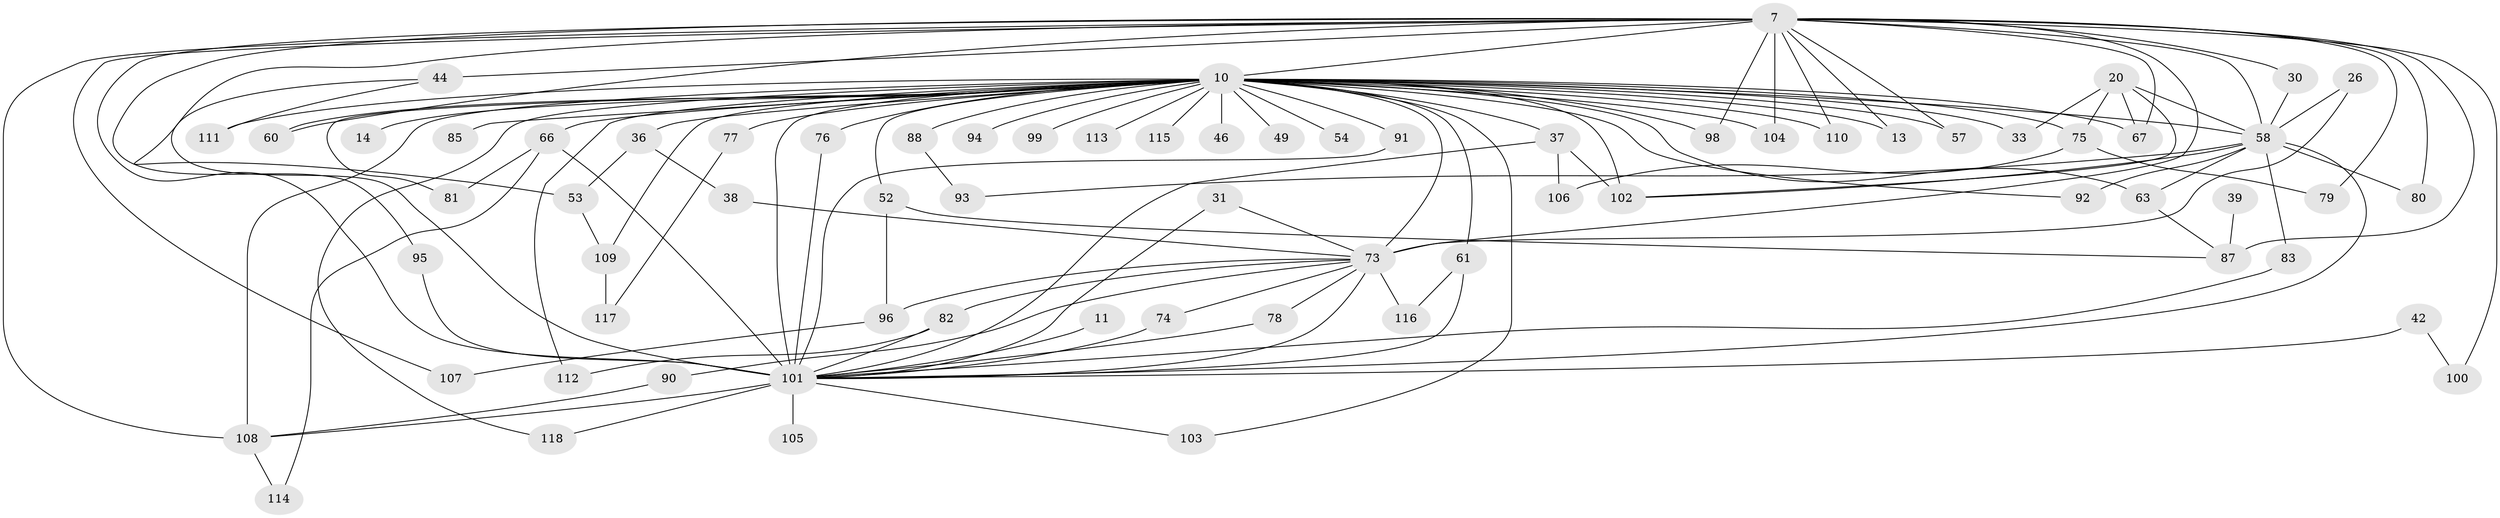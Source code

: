 // original degree distribution, {24: 0.00847457627118644, 32: 0.00847457627118644, 22: 0.00847457627118644, 34: 0.00847457627118644, 21: 0.01694915254237288, 14: 0.00847457627118644, 20: 0.00847457627118644, 23: 0.00847457627118644, 18: 0.00847457627118644, 2: 0.576271186440678, 5: 0.025423728813559324, 3: 0.1694915254237288, 4: 0.11016949152542373, 6: 0.00847457627118644, 7: 0.00847457627118644, 9: 0.00847457627118644, 8: 0.00847457627118644}
// Generated by graph-tools (version 1.1) at 2025/48/03/04/25 21:48:53]
// undirected, 70 vertices, 126 edges
graph export_dot {
graph [start="1"]
  node [color=gray90,style=filled];
  7 [super="+1"];
  10 [super="+3+4"];
  11;
  13;
  14;
  20;
  26;
  30;
  31;
  33;
  36;
  37 [super="+32"];
  38;
  39;
  42;
  44;
  46;
  49;
  52;
  53;
  54;
  57;
  58 [super="+12"];
  60;
  61 [super="+18"];
  63 [super="+50"];
  66 [super="+15"];
  67 [super="+51"];
  73 [super="+27+25+55"];
  74;
  75 [super="+69"];
  76 [super="+40"];
  77;
  78;
  79;
  80;
  81 [super="+62"];
  82 [super="+47"];
  83;
  85;
  87 [super="+22"];
  88;
  90;
  91 [super="+43+70"];
  92;
  93;
  94;
  95;
  96 [super="+56"];
  98;
  99;
  100;
  101 [super="+68+72+65+28+48"];
  102 [super="+89+17"];
  103;
  104 [super="+64"];
  105;
  106;
  107;
  108 [super="+19+59"];
  109 [super="+97"];
  110;
  111;
  112;
  113;
  114;
  115 [super="+34+45"];
  116;
  117;
  118;
  7 -- 10 [weight=8];
  7 -- 13;
  7 -- 44 [weight=2];
  7 -- 57;
  7 -- 60;
  7 -- 73 [weight=5];
  7 -- 79;
  7 -- 80;
  7 -- 104 [weight=2];
  7 -- 107;
  7 -- 67;
  7 -- 87 [weight=3];
  7 -- 30;
  7 -- 95;
  7 -- 98;
  7 -- 100;
  7 -- 110;
  7 -- 53;
  7 -- 108;
  7 -- 58 [weight=4];
  7 -- 101 [weight=4];
  10 -- 14 [weight=2];
  10 -- 52;
  10 -- 94 [weight=2];
  10 -- 109 [weight=2];
  10 -- 112;
  10 -- 113 [weight=2];
  10 -- 115 [weight=4];
  10 -- 37;
  10 -- 75 [weight=2];
  10 -- 77 [weight=2];
  10 -- 85;
  10 -- 33;
  10 -- 46 [weight=2];
  10 -- 111;
  10 -- 54 [weight=2];
  10 -- 13;
  10 -- 36 [weight=2];
  10 -- 49 [weight=2];
  10 -- 57;
  10 -- 58 [weight=10];
  10 -- 60;
  10 -- 61 [weight=2];
  10 -- 66;
  10 -- 73 [weight=2];
  10 -- 76 [weight=2];
  10 -- 81 [weight=2];
  10 -- 88 [weight=2];
  10 -- 92;
  10 -- 98;
  10 -- 99 [weight=2];
  10 -- 102 [weight=4];
  10 -- 103;
  10 -- 104;
  10 -- 110;
  10 -- 118;
  10 -- 108 [weight=4];
  10 -- 91 [weight=3];
  10 -- 67;
  10 -- 63;
  10 -- 101 [weight=12];
  11 -- 101;
  20 -- 33;
  20 -- 75;
  20 -- 58 [weight=2];
  20 -- 67;
  20 -- 102;
  26 -- 73;
  26 -- 58;
  30 -- 58;
  31 -- 73;
  31 -- 101;
  36 -- 38;
  36 -- 53;
  37 -- 106;
  37 -- 102;
  37 -- 101 [weight=2];
  38 -- 73;
  39 -- 87;
  42 -- 100;
  42 -- 101 [weight=2];
  44 -- 111;
  44 -- 101;
  52 -- 87;
  52 -- 96;
  53 -- 109;
  58 -- 80;
  58 -- 83;
  58 -- 92;
  58 -- 93;
  58 -- 63;
  58 -- 101 [weight=6];
  58 -- 102;
  61 -- 116;
  61 -- 101;
  63 -- 87;
  66 -- 114;
  66 -- 81;
  66 -- 101 [weight=2];
  73 -- 96 [weight=2];
  73 -- 116;
  73 -- 101;
  73 -- 82;
  73 -- 90;
  73 -- 74;
  73 -- 78;
  74 -- 101;
  75 -- 79;
  75 -- 106;
  76 -- 101;
  77 -- 117;
  78 -- 101;
  82 -- 112;
  82 -- 101 [weight=2];
  83 -- 101;
  88 -- 93;
  90 -- 108;
  91 -- 101;
  95 -- 101;
  96 -- 107;
  101 -- 103;
  101 -- 105 [weight=2];
  101 -- 108;
  101 -- 118;
  108 -- 114;
  109 -- 117;
}
